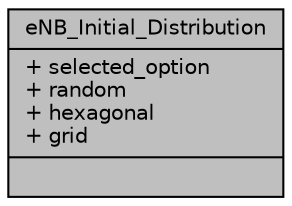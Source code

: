 digraph "eNB_Initial_Distribution"
{
 // LATEX_PDF_SIZE
  edge [fontname="Helvetica",fontsize="10",labelfontname="Helvetica",labelfontsize="10"];
  node [fontname="Helvetica",fontsize="10",shape=record];
  Node1 [label="{eNB_Initial_Distribution\n|+ selected_option\l+ random\l+ hexagonal\l+ grid\l|}",height=0.2,width=0.4,color="black", fillcolor="grey75", style="filled", fontcolor="black",tooltip=" "];
}
